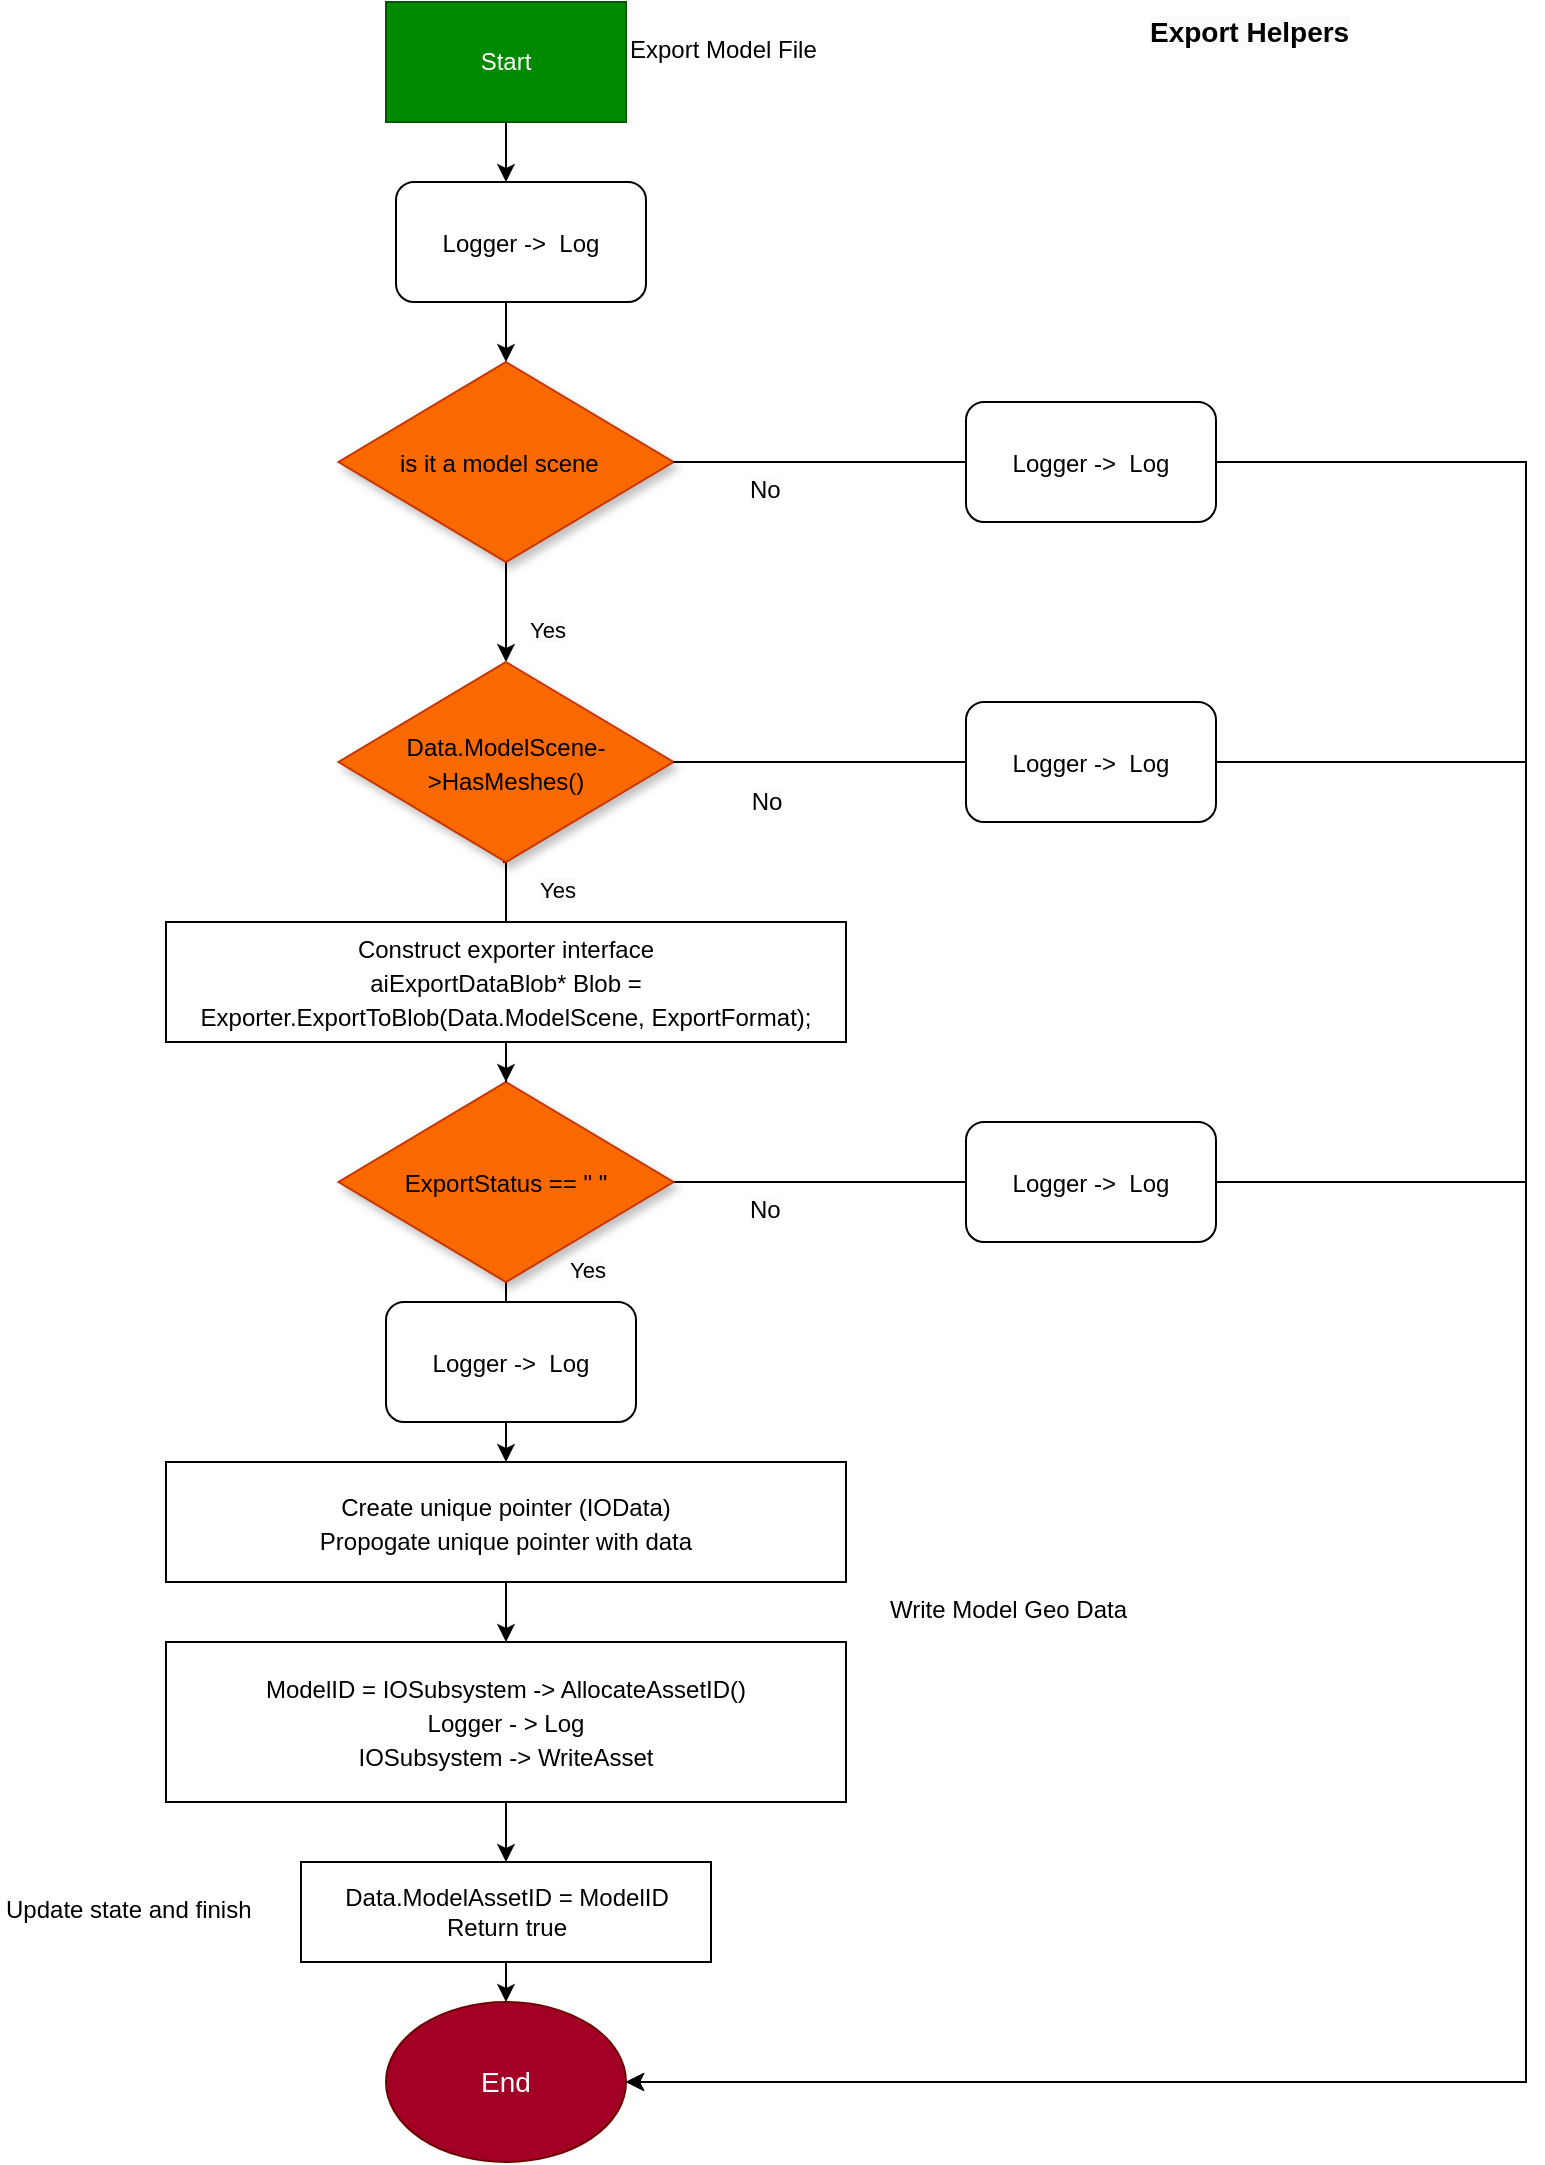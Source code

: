 <mxfile version="20.8.16" type="device"><diagram name="Page-1" id="2oUCcrJaaOO7h_Ryf7Hh"><mxGraphModel dx="866" dy="1187" grid="1" gridSize="10" guides="1" tooltips="1" connect="1" arrows="1" fold="1" page="1" pageScale="1" pageWidth="850" pageHeight="1100" math="0" shadow="0"><root><mxCell id="0"/><mxCell id="1" parent="0"/><mxCell id="iuXOTxDjAdRs3kIc9Io7-189" style="edgeStyle=orthogonalEdgeStyle;rounded=0;orthogonalLoop=1;jettySize=auto;html=1;exitX=0.5;exitY=1;exitDx=0;exitDy=0;entryX=0.5;entryY=0;entryDx=0;entryDy=0;" edge="1" parent="1" source="iuXOTxDjAdRs3kIc9Io7-1"><mxGeometry relative="1" as="geometry"><mxPoint x="290" y="110" as="targetPoint"/></mxGeometry></mxCell><mxCell id="iuXOTxDjAdRs3kIc9Io7-1" value="Start" style="rounded=0;whiteSpace=wrap;html=1;fontColor=#ffffff;fillColor=#008a00;strokeColor=#005700;" vertex="1" parent="1"><mxGeometry x="230" y="20" width="120" height="60" as="geometry"/></mxCell><mxCell id="iuXOTxDjAdRs3kIc9Io7-2" value="End" style="ellipse;whiteSpace=wrap;html=1;labelBackgroundColor=none;fontSize=14;labelBorderColor=none;fillColor=#a20025;fontColor=#ffffff;strokeColor=#6F0000;" vertex="1" parent="1"><mxGeometry x="230" y="1020" width="120" height="80" as="geometry"/></mxCell><mxCell id="iuXOTxDjAdRs3kIc9Io7-195" style="edgeStyle=orthogonalEdgeStyle;rounded=0;orthogonalLoop=1;jettySize=auto;html=1;entryX=1;entryY=0.5;entryDx=0;entryDy=0;startArrow=none;" edge="1" parent="1" source="iuXOTxDjAdRs3kIc9Io7-229" target="iuXOTxDjAdRs3kIc9Io7-2"><mxGeometry relative="1" as="geometry"><Array as="points"><mxPoint x="800" y="250"/><mxPoint x="800" y="1060"/></Array></mxGeometry></mxCell><mxCell id="iuXOTxDjAdRs3kIc9Io7-199" style="edgeStyle=orthogonalEdgeStyle;rounded=0;orthogonalLoop=1;jettySize=auto;html=1;exitX=0.5;exitY=1;exitDx=0;exitDy=0;entryX=0.5;entryY=0;entryDx=0;entryDy=0;fontSize=12;" edge="1" parent="1" source="iuXOTxDjAdRs3kIc9Io7-3" target="iuXOTxDjAdRs3kIc9Io7-190"><mxGeometry relative="1" as="geometry"/></mxCell><mxCell id="iuXOTxDjAdRs3kIc9Io7-3" value="&lt;span style=&quot;font-size: 12px;&quot;&gt;is it a model scene&amp;nbsp;&amp;nbsp;&lt;/span&gt;" style="rhombus;whiteSpace=wrap;html=1;labelBackgroundColor=none;fontSize=14;labelBorderColor=none;shadow=1;fillColor=#fa6800;fontColor=#000000;strokeColor=#C73500;" vertex="1" parent="1"><mxGeometry x="206.25" y="200" width="167.5" height="100" as="geometry"/></mxCell><mxCell id="iuXOTxDjAdRs3kIc9Io7-123" value="Export Model File" style="text;whiteSpace=wrap;html=1;" vertex="1" parent="1"><mxGeometry x="350" y="30" width="140" height="40" as="geometry"/></mxCell><mxCell id="iuXOTxDjAdRs3kIc9Io7-125" value="Update state and finish" style="text;whiteSpace=wrap;html=1;" vertex="1" parent="1"><mxGeometry x="37.5" y="960" width="150" height="40" as="geometry"/></mxCell><mxCell id="iuXOTxDjAdRs3kIc9Io7-186" style="edgeStyle=orthogonalEdgeStyle;rounded=0;orthogonalLoop=1;jettySize=auto;html=1;exitX=0.5;exitY=1;exitDx=0;exitDy=0;entryX=0.5;entryY=0;entryDx=0;entryDy=0;" edge="1" parent="1" source="iuXOTxDjAdRs3kIc9Io7-184" target="iuXOTxDjAdRs3kIc9Io7-2"><mxGeometry relative="1" as="geometry"/></mxCell><mxCell id="iuXOTxDjAdRs3kIc9Io7-184" value="&lt;div style=&quot;font-size: 12px;&quot;&gt;&lt;font style=&quot;font-size: 12px;&quot;&gt;Data.ModelAssetID = ModelID&lt;br&gt;&lt;/font&gt;&lt;/div&gt;&lt;div style=&quot;font-size: 12px;&quot;&gt;&lt;font style=&quot;font-size: 12px;&quot;&gt;Return true&lt;/font&gt;&lt;/div&gt;" style="rounded=0;whiteSpace=wrap;html=1;labelBackgroundColor=none;fontSize=14;labelBorderColor=none;" vertex="1" parent="1"><mxGeometry x="187.5" y="950" width="205" height="50" as="geometry"/></mxCell><mxCell id="iuXOTxDjAdRs3kIc9Io7-201" style="edgeStyle=orthogonalEdgeStyle;rounded=0;orthogonalLoop=1;jettySize=auto;html=1;exitX=0.5;exitY=1;exitDx=0;exitDy=0;entryX=0.5;entryY=0;entryDx=0;entryDy=0;fontSize=12;" edge="1" parent="1" target="iuXOTxDjAdRs3kIc9Io7-3"><mxGeometry relative="1" as="geometry"><mxPoint x="290" y="170" as="sourcePoint"/></mxGeometry></mxCell><mxCell id="iuXOTxDjAdRs3kIc9Io7-194" value="&lt;meta charset=&quot;utf-8&quot;&gt;&lt;span style=&quot;color: rgb(0, 0, 0); font-family: Helvetica; font-size: 12px; font-style: normal; font-variant-ligatures: normal; font-variant-caps: normal; font-weight: 400; letter-spacing: normal; orphans: 2; text-align: center; text-indent: 0px; text-transform: none; widows: 2; word-spacing: 0px; -webkit-text-stroke-width: 0px; background-color: rgb(251, 251, 251); text-decoration-thickness: initial; text-decoration-style: initial; text-decoration-color: initial; float: none; display: inline !important;&quot;&gt;No&lt;/span&gt;" style="edgeStyle=orthogonalEdgeStyle;rounded=0;orthogonalLoop=1;jettySize=auto;html=1;startArrow=none;" edge="1" parent="1" source="iuXOTxDjAdRs3kIc9Io7-228" target="iuXOTxDjAdRs3kIc9Io7-2"><mxGeometry x="-1" y="-226" relative="1" as="geometry"><mxPoint x="370" y="1070" as="targetPoint"/><Array as="points"><mxPoint x="800" y="400"/><mxPoint x="800" y="1060"/></Array><mxPoint x="-225" y="-206" as="offset"/></mxGeometry></mxCell><mxCell id="iuXOTxDjAdRs3kIc9Io7-200" style="edgeStyle=orthogonalEdgeStyle;rounded=0;orthogonalLoop=1;jettySize=auto;html=1;exitX=0.5;exitY=1;exitDx=0;exitDy=0;fontSize=12;" edge="1" parent="1" source="iuXOTxDjAdRs3kIc9Io7-190"><mxGeometry relative="1" as="geometry"><mxPoint x="289" y="430" as="targetPoint"/></mxGeometry></mxCell><mxCell id="iuXOTxDjAdRs3kIc9Io7-211" style="edgeStyle=orthogonalEdgeStyle;rounded=0;orthogonalLoop=1;jettySize=auto;html=1;exitX=0.5;exitY=1;exitDx=0;exitDy=0;fontSize=14;" edge="1" parent="1" source="iuXOTxDjAdRs3kIc9Io7-190"><mxGeometry relative="1" as="geometry"><mxPoint x="290" y="530" as="targetPoint"/></mxGeometry></mxCell><mxCell id="iuXOTxDjAdRs3kIc9Io7-190" value="&lt;font style=&quot;font-size: 12px;&quot;&gt;Data.ModelScene-&amp;gt;HasMeshes()&lt;/font&gt;" style="rhombus;whiteSpace=wrap;html=1;labelBackgroundColor=none;fontSize=14;labelBorderColor=none;shadow=1;fillColor=#fa6800;fontColor=#000000;strokeColor=#C73500;" vertex="1" parent="1"><mxGeometry x="206.25" y="350" width="167.5" height="100" as="geometry"/></mxCell><mxCell id="iuXOTxDjAdRs3kIc9Io7-207" style="edgeStyle=orthogonalEdgeStyle;rounded=0;orthogonalLoop=1;jettySize=auto;html=1;fontSize=12;entryX=1;entryY=0.5;entryDx=0;entryDy=0;" edge="1" parent="1" source="iuXOTxDjAdRs3kIc9Io7-191" target="iuXOTxDjAdRs3kIc9Io7-2"><mxGeometry relative="1" as="geometry"><mxPoint x="340" y="1060" as="targetPoint"/><Array as="points"><mxPoint x="800" y="610"/><mxPoint x="800" y="1060"/></Array></mxGeometry></mxCell><mxCell id="iuXOTxDjAdRs3kIc9Io7-220" style="edgeStyle=orthogonalEdgeStyle;rounded=0;orthogonalLoop=1;jettySize=auto;html=1;exitX=0.5;exitY=1;exitDx=0;exitDy=0;entryX=0.5;entryY=0;entryDx=0;entryDy=0;fontSize=12;" edge="1" parent="1" source="iuXOTxDjAdRs3kIc9Io7-191" target="iuXOTxDjAdRs3kIc9Io7-212"><mxGeometry relative="1" as="geometry"/></mxCell><mxCell id="iuXOTxDjAdRs3kIc9Io7-191" value="&lt;span style=&quot;font-size: 12px;&quot;&gt;ExportStatus == &quot; &quot;&lt;/span&gt;" style="rhombus;whiteSpace=wrap;html=1;labelBackgroundColor=none;fontSize=14;labelBorderColor=none;shadow=1;fillColor=#fa6800;fontColor=#000000;strokeColor=#C73500;" vertex="1" parent="1"><mxGeometry x="206.25" y="560" width="167.5" height="100" as="geometry"/></mxCell><mxCell id="iuXOTxDjAdRs3kIc9Io7-193" value="&lt;span style=&quot;color: rgb(0, 0, 0); font-family: Helvetica; font-size: 14px; font-style: normal; font-variant-ligatures: normal; font-variant-caps: normal; letter-spacing: normal; orphans: 2; text-align: left; text-indent: 0px; text-transform: none; widows: 2; word-spacing: 0px; -webkit-text-stroke-width: 0px; background-color: rgb(251, 251, 251); text-decoration-thickness: initial; text-decoration-style: initial; text-decoration-color: initial; float: none; display: inline !important;&quot;&gt;&lt;b&gt;Export Helpers&lt;br&gt;&lt;/b&gt;&lt;br&gt;&lt;/span&gt;" style="text;whiteSpace=wrap;html=1;" vertex="1" parent="1"><mxGeometry x="610" y="20" width="130" height="40" as="geometry"/></mxCell><mxCell id="iuXOTxDjAdRs3kIc9Io7-196" value="&lt;meta charset=&quot;utf-8&quot;&gt;&lt;span style=&quot;color: rgb(0, 0, 0); font-family: Helvetica; font-size: 12px; font-style: normal; font-variant-ligatures: normal; font-variant-caps: normal; font-weight: 400; letter-spacing: normal; orphans: 2; text-align: center; text-indent: 0px; text-transform: none; widows: 2; word-spacing: 0px; -webkit-text-stroke-width: 0px; background-color: rgb(251, 251, 251); text-decoration-thickness: initial; text-decoration-style: initial; text-decoration-color: initial; float: none; display: inline !important;&quot;&gt;No&lt;/span&gt;" style="text;whiteSpace=wrap;html=1;" vertex="1" parent="1"><mxGeometry x="410" y="250" width="50" height="40" as="geometry"/></mxCell><mxCell id="iuXOTxDjAdRs3kIc9Io7-202" value="&lt;meta charset=&quot;utf-8&quot;&gt;&lt;span style=&quot;color: rgb(0, 0, 0); font-family: Helvetica; font-size: 11px; font-style: normal; font-variant-ligatures: normal; font-variant-caps: normal; font-weight: 400; letter-spacing: normal; orphans: 2; text-align: center; text-indent: 0px; text-transform: none; widows: 2; word-spacing: 0px; -webkit-text-stroke-width: 0px; background-color: rgb(251, 251, 251); text-decoration-thickness: initial; text-decoration-style: initial; text-decoration-color: initial; float: none; display: inline !important;&quot;&gt;Yes&lt;/span&gt;" style="text;whiteSpace=wrap;html=1;fontSize=12;" vertex="1" parent="1"><mxGeometry x="305" y="450" width="50" height="40" as="geometry"/></mxCell><mxCell id="iuXOTxDjAdRs3kIc9Io7-203" value="&lt;meta charset=&quot;utf-8&quot;&gt;&lt;span style=&quot;color: rgb(0, 0, 0); font-family: Helvetica; font-size: 11px; font-style: normal; font-variant-ligatures: normal; font-variant-caps: normal; font-weight: 400; letter-spacing: normal; orphans: 2; text-align: center; text-indent: 0px; text-transform: none; widows: 2; word-spacing: 0px; -webkit-text-stroke-width: 0px; background-color: rgb(251, 251, 251); text-decoration-thickness: initial; text-decoration-style: initial; text-decoration-color: initial; float: none; display: inline !important;&quot;&gt;Yes&lt;/span&gt;" style="text;whiteSpace=wrap;html=1;fontSize=12;" vertex="1" parent="1"><mxGeometry x="300" y="320" width="50" height="40" as="geometry"/></mxCell><mxCell id="iuXOTxDjAdRs3kIc9Io7-208" style="edgeStyle=orthogonalEdgeStyle;rounded=0;orthogonalLoop=1;jettySize=auto;html=1;entryX=0.5;entryY=0;entryDx=0;entryDy=0;fontSize=12;" edge="1" parent="1" source="iuXOTxDjAdRs3kIc9Io7-204" target="iuXOTxDjAdRs3kIc9Io7-191"><mxGeometry relative="1" as="geometry"/></mxCell><mxCell id="iuXOTxDjAdRs3kIc9Io7-204" value="&lt;span style=&quot;font-size: 12px;&quot;&gt;&lt;font style=&quot;font-size: 12px;&quot;&gt;Construct exporter interface&lt;br&gt;&lt;span style=&quot;&quot;&gt;aiExportDataBlob* Blob = Exporter.ExportToBlob(Data.ModelScene, ExportFormat);&lt;/span&gt;&lt;br&gt;&lt;/font&gt;&lt;/span&gt;" style="rounded=0;whiteSpace=wrap;html=1;labelBackgroundColor=none;fontSize=14;labelBorderColor=none;" vertex="1" parent="1"><mxGeometry x="120" y="480" width="340" height="60" as="geometry"/></mxCell><mxCell id="iuXOTxDjAdRs3kIc9Io7-205" value="Write Model Geo Data" style="text;whiteSpace=wrap;html=1;" vertex="1" parent="1"><mxGeometry x="480" y="810" width="150" height="40" as="geometry"/></mxCell><mxCell id="iuXOTxDjAdRs3kIc9Io7-214" style="edgeStyle=orthogonalEdgeStyle;rounded=0;orthogonalLoop=1;jettySize=auto;html=1;exitX=0.5;exitY=1;exitDx=0;exitDy=0;entryX=0.5;entryY=0;entryDx=0;entryDy=0;fontSize=12;" edge="1" parent="1" source="iuXOTxDjAdRs3kIc9Io7-212" target="iuXOTxDjAdRs3kIc9Io7-213"><mxGeometry relative="1" as="geometry"/></mxCell><mxCell id="iuXOTxDjAdRs3kIc9Io7-212" value="&lt;span style=&quot;font-size: 12px;&quot;&gt;&lt;font style=&quot;font-size: 12px;&quot;&gt;&lt;span style=&quot;&quot;&gt;Create unique pointer (IOData)&lt;br&gt;&lt;/span&gt;Propogate unique pointer with data&lt;br&gt;&lt;/font&gt;&lt;/span&gt;" style="rounded=0;whiteSpace=wrap;html=1;labelBackgroundColor=none;fontSize=14;labelBorderColor=none;" vertex="1" parent="1"><mxGeometry x="120" y="750" width="340" height="60" as="geometry"/></mxCell><mxCell id="iuXOTxDjAdRs3kIc9Io7-215" style="edgeStyle=orthogonalEdgeStyle;rounded=0;orthogonalLoop=1;jettySize=auto;html=1;exitX=0.5;exitY=1;exitDx=0;exitDy=0;entryX=0.5;entryY=0;entryDx=0;entryDy=0;fontSize=12;" edge="1" parent="1" source="iuXOTxDjAdRs3kIc9Io7-213" target="iuXOTxDjAdRs3kIc9Io7-184"><mxGeometry relative="1" as="geometry"/></mxCell><mxCell id="iuXOTxDjAdRs3kIc9Io7-213" value="&lt;span style=&quot;font-size: 12px;&quot;&gt;&lt;font style=&quot;font-size: 12px;&quot;&gt;ModelID = IOSubsystem -&amp;gt; AllocateAssetID()&lt;br&gt;Logger - &amp;gt; Log&lt;br&gt;IOSubsystem -&amp;gt; WriteAsset&lt;br&gt;&lt;/font&gt;&lt;/span&gt;" style="rounded=0;whiteSpace=wrap;html=1;labelBackgroundColor=none;fontSize=14;labelBorderColor=none;" vertex="1" parent="1"><mxGeometry x="120" y="840" width="340" height="80" as="geometry"/></mxCell><mxCell id="iuXOTxDjAdRs3kIc9Io7-217" value="&lt;meta charset=&quot;utf-8&quot;&gt;&lt;span style=&quot;color: rgb(0, 0, 0); font-family: Helvetica; font-size: 12px; font-style: normal; font-variant-ligatures: normal; font-variant-caps: normal; font-weight: 400; letter-spacing: normal; orphans: 2; text-align: center; text-indent: 0px; text-transform: none; widows: 2; word-spacing: 0px; -webkit-text-stroke-width: 0px; background-color: rgb(251, 251, 251); text-decoration-thickness: initial; text-decoration-style: initial; text-decoration-color: initial; float: none; display: inline !important;&quot;&gt;No&lt;/span&gt;" style="text;whiteSpace=wrap;html=1;" vertex="1" parent="1"><mxGeometry x="410" y="610" width="50" height="40" as="geometry"/></mxCell><mxCell id="iuXOTxDjAdRs3kIc9Io7-222" value="&lt;font style=&quot;font-size: 12px;&quot;&gt;Logger -&amp;gt;&amp;nbsp; Log&lt;/font&gt;" style="rounded=1;whiteSpace=wrap;html=1;labelBackgroundColor=none;fontSize=14;spacing=1;labelBorderColor=none;" vertex="1" parent="1"><mxGeometry x="235" y="110" width="125" height="60" as="geometry"/></mxCell><mxCell id="iuXOTxDjAdRs3kIc9Io7-230" value="" style="edgeStyle=orthogonalEdgeStyle;rounded=0;orthogonalLoop=1;jettySize=auto;html=1;entryX=1;entryY=0.5;entryDx=0;entryDy=0;endArrow=none;" edge="1" parent="1" source="iuXOTxDjAdRs3kIc9Io7-3" target="iuXOTxDjAdRs3kIc9Io7-229"><mxGeometry relative="1" as="geometry"><mxPoint x="373.75" y="250" as="sourcePoint"/><mxPoint x="350" y="1060" as="targetPoint"/><Array as="points"><mxPoint x="570" y="250"/><mxPoint x="570" y="250"/></Array></mxGeometry></mxCell><mxCell id="iuXOTxDjAdRs3kIc9Io7-229" value="&lt;font style=&quot;font-size: 12px;&quot;&gt;Logger -&amp;gt;&amp;nbsp; Log&lt;/font&gt;" style="rounded=1;whiteSpace=wrap;html=1;labelBackgroundColor=none;fontSize=14;spacing=1;labelBorderColor=none;" vertex="1" parent="1"><mxGeometry x="520" y="220" width="125" height="60" as="geometry"/></mxCell><mxCell id="iuXOTxDjAdRs3kIc9Io7-231" value="" style="edgeStyle=orthogonalEdgeStyle;rounded=0;orthogonalLoop=1;jettySize=auto;html=1;endArrow=none;" edge="1" parent="1" source="iuXOTxDjAdRs3kIc9Io7-190" target="iuXOTxDjAdRs3kIc9Io7-228"><mxGeometry x="-0.9" y="-20" relative="1" as="geometry"><mxPoint x="373.75" y="400" as="sourcePoint"/><mxPoint x="350" y="1060" as="targetPoint"/><Array as="points"/><mxPoint as="offset"/></mxGeometry></mxCell><mxCell id="iuXOTxDjAdRs3kIc9Io7-228" value="&lt;font style=&quot;font-size: 12px;&quot;&gt;Logger -&amp;gt;&amp;nbsp; Log&lt;/font&gt;" style="rounded=1;whiteSpace=wrap;html=1;labelBackgroundColor=none;fontSize=14;spacing=1;labelBorderColor=none;" vertex="1" parent="1"><mxGeometry x="520" y="370" width="125" height="60" as="geometry"/></mxCell><mxCell id="iuXOTxDjAdRs3kIc9Io7-232" value="&lt;font style=&quot;font-size: 12px;&quot;&gt;Logger -&amp;gt;&amp;nbsp; Log&lt;/font&gt;" style="rounded=1;whiteSpace=wrap;html=1;labelBackgroundColor=none;fontSize=14;spacing=1;labelBorderColor=none;" vertex="1" parent="1"><mxGeometry x="520" y="580" width="125" height="60" as="geometry"/></mxCell><mxCell id="iuXOTxDjAdRs3kIc9Io7-233" value="&lt;font style=&quot;font-size: 12px;&quot;&gt;Logger -&amp;gt;&amp;nbsp; Log&lt;/font&gt;" style="rounded=1;whiteSpace=wrap;html=1;labelBackgroundColor=none;fontSize=14;spacing=1;labelBorderColor=none;" vertex="1" parent="1"><mxGeometry x="230" y="670" width="125" height="60" as="geometry"/></mxCell><mxCell id="iuXOTxDjAdRs3kIc9Io7-234" value="&lt;meta charset=&quot;utf-8&quot;&gt;&lt;span style=&quot;color: rgb(0, 0, 0); font-family: Helvetica; font-size: 11px; font-style: normal; font-variant-ligatures: normal; font-variant-caps: normal; font-weight: 400; letter-spacing: normal; orphans: 2; text-align: center; text-indent: 0px; text-transform: none; widows: 2; word-spacing: 0px; -webkit-text-stroke-width: 0px; background-color: rgb(251, 251, 251); text-decoration-thickness: initial; text-decoration-style: initial; text-decoration-color: initial; float: none; display: inline !important;&quot;&gt;Yes&lt;/span&gt;" style="text;whiteSpace=wrap;html=1;fontSize=12;" vertex="1" parent="1"><mxGeometry x="320" y="640" width="50" height="40" as="geometry"/></mxCell></root></mxGraphModel></diagram></mxfile>